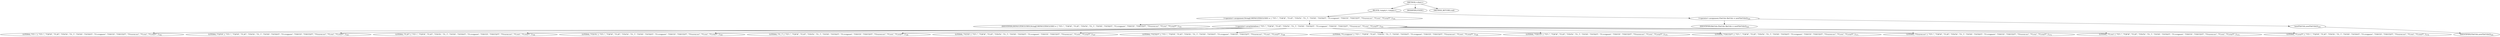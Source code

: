 digraph "&lt;clinit&gt;" {  
"1771" [label = <(METHOD,&lt;clinit&gt;)> ]
"1772" [label = <(BLOCK,&lt;empty&gt;,&lt;empty&gt;)> ]
"1773" [label = <(&lt;operator&gt;.assignment,String[] DEFAULTEXCLUDES = { &quot;**/*~&quot;, &quot;**/#*#&quot;, &quot;**/.#*&quot;, &quot;**/%*%&quot;, &quot;**/._*&quot;, &quot;**/CVS&quot;, &quot;**/CVS/**&quot;, &quot;**/.cvsignore&quot;, &quot;**/SCCS&quot;, &quot;**/SCCS/**&quot;, &quot;**/vssver.scc&quot;, &quot;**/.svn&quot;, &quot;**/.svn/**&quot; })<SUB>161</SUB>> ]
"1774" [label = <(IDENTIFIER,DEFAULTEXCLUDES,String[] DEFAULTEXCLUDES = { &quot;**/*~&quot;, &quot;**/#*#&quot;, &quot;**/.#*&quot;, &quot;**/%*%&quot;, &quot;**/._*&quot;, &quot;**/CVS&quot;, &quot;**/CVS/**&quot;, &quot;**/.cvsignore&quot;, &quot;**/SCCS&quot;, &quot;**/SCCS/**&quot;, &quot;**/vssver.scc&quot;, &quot;**/.svn&quot;, &quot;**/.svn/**&quot; })<SUB>161</SUB>> ]
"1775" [label = <(&lt;operator&gt;.arrayInitializer,{ &quot;**/*~&quot;, &quot;**/#*#&quot;, &quot;**/.#*&quot;, &quot;**/%*%&quot;, &quot;**/._*&quot;, &quot;**/CVS&quot;, &quot;**/CVS/**&quot;, &quot;**/.cvsignore&quot;, &quot;**/SCCS&quot;, &quot;**/SCCS/**&quot;, &quot;**/vssver.scc&quot;, &quot;**/.svn&quot;, &quot;**/.svn/**&quot; })<SUB>161</SUB>> ]
"1776" [label = <(LITERAL,&quot;**/*~&quot;,{ &quot;**/*~&quot;, &quot;**/#*#&quot;, &quot;**/.#*&quot;, &quot;**/%*%&quot;, &quot;**/._*&quot;, &quot;**/CVS&quot;, &quot;**/CVS/**&quot;, &quot;**/.cvsignore&quot;, &quot;**/SCCS&quot;, &quot;**/SCCS/**&quot;, &quot;**/vssver.scc&quot;, &quot;**/.svn&quot;, &quot;**/.svn/**&quot; })<SUB>162</SUB>> ]
"1777" [label = <(LITERAL,&quot;**/#*#&quot;,{ &quot;**/*~&quot;, &quot;**/#*#&quot;, &quot;**/.#*&quot;, &quot;**/%*%&quot;, &quot;**/._*&quot;, &quot;**/CVS&quot;, &quot;**/CVS/**&quot;, &quot;**/.cvsignore&quot;, &quot;**/SCCS&quot;, &quot;**/SCCS/**&quot;, &quot;**/vssver.scc&quot;, &quot;**/.svn&quot;, &quot;**/.svn/**&quot; })<SUB>163</SUB>> ]
"1778" [label = <(LITERAL,&quot;**/.#*&quot;,{ &quot;**/*~&quot;, &quot;**/#*#&quot;, &quot;**/.#*&quot;, &quot;**/%*%&quot;, &quot;**/._*&quot;, &quot;**/CVS&quot;, &quot;**/CVS/**&quot;, &quot;**/.cvsignore&quot;, &quot;**/SCCS&quot;, &quot;**/SCCS/**&quot;, &quot;**/vssver.scc&quot;, &quot;**/.svn&quot;, &quot;**/.svn/**&quot; })<SUB>164</SUB>> ]
"1779" [label = <(LITERAL,&quot;**/%*%&quot;,{ &quot;**/*~&quot;, &quot;**/#*#&quot;, &quot;**/.#*&quot;, &quot;**/%*%&quot;, &quot;**/._*&quot;, &quot;**/CVS&quot;, &quot;**/CVS/**&quot;, &quot;**/.cvsignore&quot;, &quot;**/SCCS&quot;, &quot;**/SCCS/**&quot;, &quot;**/vssver.scc&quot;, &quot;**/.svn&quot;, &quot;**/.svn/**&quot; })<SUB>165</SUB>> ]
"1780" [label = <(LITERAL,&quot;**/._*&quot;,{ &quot;**/*~&quot;, &quot;**/#*#&quot;, &quot;**/.#*&quot;, &quot;**/%*%&quot;, &quot;**/._*&quot;, &quot;**/CVS&quot;, &quot;**/CVS/**&quot;, &quot;**/.cvsignore&quot;, &quot;**/SCCS&quot;, &quot;**/SCCS/**&quot;, &quot;**/vssver.scc&quot;, &quot;**/.svn&quot;, &quot;**/.svn/**&quot; })<SUB>166</SUB>> ]
"1781" [label = <(LITERAL,&quot;**/CVS&quot;,{ &quot;**/*~&quot;, &quot;**/#*#&quot;, &quot;**/.#*&quot;, &quot;**/%*%&quot;, &quot;**/._*&quot;, &quot;**/CVS&quot;, &quot;**/CVS/**&quot;, &quot;**/.cvsignore&quot;, &quot;**/SCCS&quot;, &quot;**/SCCS/**&quot;, &quot;**/vssver.scc&quot;, &quot;**/.svn&quot;, &quot;**/.svn/**&quot; })<SUB>167</SUB>> ]
"1782" [label = <(LITERAL,&quot;**/CVS/**&quot;,{ &quot;**/*~&quot;, &quot;**/#*#&quot;, &quot;**/.#*&quot;, &quot;**/%*%&quot;, &quot;**/._*&quot;, &quot;**/CVS&quot;, &quot;**/CVS/**&quot;, &quot;**/.cvsignore&quot;, &quot;**/SCCS&quot;, &quot;**/SCCS/**&quot;, &quot;**/vssver.scc&quot;, &quot;**/.svn&quot;, &quot;**/.svn/**&quot; })<SUB>168</SUB>> ]
"1783" [label = <(LITERAL,&quot;**/.cvsignore&quot;,{ &quot;**/*~&quot;, &quot;**/#*#&quot;, &quot;**/.#*&quot;, &quot;**/%*%&quot;, &quot;**/._*&quot;, &quot;**/CVS&quot;, &quot;**/CVS/**&quot;, &quot;**/.cvsignore&quot;, &quot;**/SCCS&quot;, &quot;**/SCCS/**&quot;, &quot;**/vssver.scc&quot;, &quot;**/.svn&quot;, &quot;**/.svn/**&quot; })<SUB>169</SUB>> ]
"1784" [label = <(LITERAL,&quot;**/SCCS&quot;,{ &quot;**/*~&quot;, &quot;**/#*#&quot;, &quot;**/.#*&quot;, &quot;**/%*%&quot;, &quot;**/._*&quot;, &quot;**/CVS&quot;, &quot;**/CVS/**&quot;, &quot;**/.cvsignore&quot;, &quot;**/SCCS&quot;, &quot;**/SCCS/**&quot;, &quot;**/vssver.scc&quot;, &quot;**/.svn&quot;, &quot;**/.svn/**&quot; })<SUB>170</SUB>> ]
"1785" [label = <(LITERAL,&quot;**/SCCS/**&quot;,{ &quot;**/*~&quot;, &quot;**/#*#&quot;, &quot;**/.#*&quot;, &quot;**/%*%&quot;, &quot;**/._*&quot;, &quot;**/CVS&quot;, &quot;**/CVS/**&quot;, &quot;**/.cvsignore&quot;, &quot;**/SCCS&quot;, &quot;**/SCCS/**&quot;, &quot;**/vssver.scc&quot;, &quot;**/.svn&quot;, &quot;**/.svn/**&quot; })<SUB>171</SUB>> ]
"1786" [label = <(LITERAL,&quot;**/vssver.scc&quot;,{ &quot;**/*~&quot;, &quot;**/#*#&quot;, &quot;**/.#*&quot;, &quot;**/%*%&quot;, &quot;**/._*&quot;, &quot;**/CVS&quot;, &quot;**/CVS/**&quot;, &quot;**/.cvsignore&quot;, &quot;**/SCCS&quot;, &quot;**/SCCS/**&quot;, &quot;**/vssver.scc&quot;, &quot;**/.svn&quot;, &quot;**/.svn/**&quot; })<SUB>172</SUB>> ]
"1787" [label = <(LITERAL,&quot;**/.svn&quot;,{ &quot;**/*~&quot;, &quot;**/#*#&quot;, &quot;**/.#*&quot;, &quot;**/%*%&quot;, &quot;**/._*&quot;, &quot;**/CVS&quot;, &quot;**/CVS/**&quot;, &quot;**/.cvsignore&quot;, &quot;**/SCCS&quot;, &quot;**/SCCS/**&quot;, &quot;**/vssver.scc&quot;, &quot;**/.svn&quot;, &quot;**/.svn/**&quot; })<SUB>173</SUB>> ]
"1788" [label = <(LITERAL,&quot;**/.svn/**&quot;,{ &quot;**/*~&quot;, &quot;**/#*#&quot;, &quot;**/.#*&quot;, &quot;**/%*%&quot;, &quot;**/._*&quot;, &quot;**/CVS&quot;, &quot;**/CVS/**&quot;, &quot;**/.cvsignore&quot;, &quot;**/SCCS&quot;, &quot;**/SCCS/**&quot;, &quot;**/vssver.scc&quot;, &quot;**/.svn&quot;, &quot;**/.svn/**&quot; })<SUB>174</SUB>> ]
"1789" [label = <(&lt;operator&gt;.assignment,FileUtils fileUtils = newFileUtils())<SUB>244</SUB>> ]
"1790" [label = <(IDENTIFIER,fileUtils,FileUtils fileUtils = newFileUtils())<SUB>244</SUB>> ]
"1791" [label = <(newFileUtils,newFileUtils())<SUB>244</SUB>> ]
"1792" [label = <(IDENTIFIER,FileUtils,newFileUtils())<SUB>244</SUB>> ]
"1793" [label = <(MODIFIER,STATIC)> ]
"1794" [label = <(METHOD_RETURN,void)> ]
  "1771" -> "1772" 
  "1771" -> "1793" 
  "1771" -> "1794" 
  "1772" -> "1773" 
  "1772" -> "1789" 
  "1773" -> "1774" 
  "1773" -> "1775" 
  "1775" -> "1776" 
  "1775" -> "1777" 
  "1775" -> "1778" 
  "1775" -> "1779" 
  "1775" -> "1780" 
  "1775" -> "1781" 
  "1775" -> "1782" 
  "1775" -> "1783" 
  "1775" -> "1784" 
  "1775" -> "1785" 
  "1775" -> "1786" 
  "1775" -> "1787" 
  "1775" -> "1788" 
  "1789" -> "1790" 
  "1789" -> "1791" 
  "1791" -> "1792" 
}
